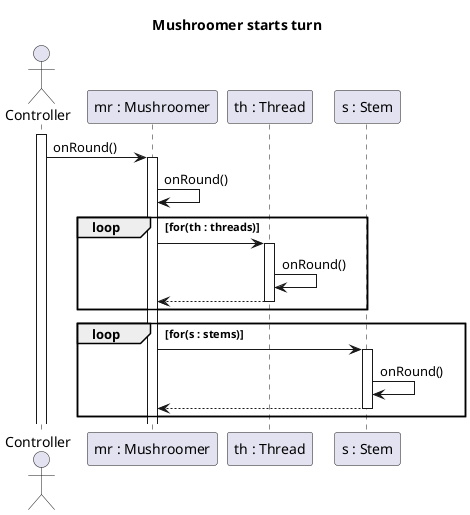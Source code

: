 @startuml Mushroomer starts turn

title Mushroomer starts turn

actor Controller
participant "mr : Mushroomer" as MR
participant "th : Thread" as TH
participant "s : Stem" as S

activate Controller
Controller -> MR : onRound()
activate MR

MR -> MR : onRound()
loop for(th : threads)
    MR -> TH
    activate TH
    TH -> TH : onRound()

    MR <-- TH
    deactivate TH
end

loop for(s : stems)
    MR -> S
    activate S
    S -> S : onRound()

    MR <-- S
    deactivate S
end

@enduml